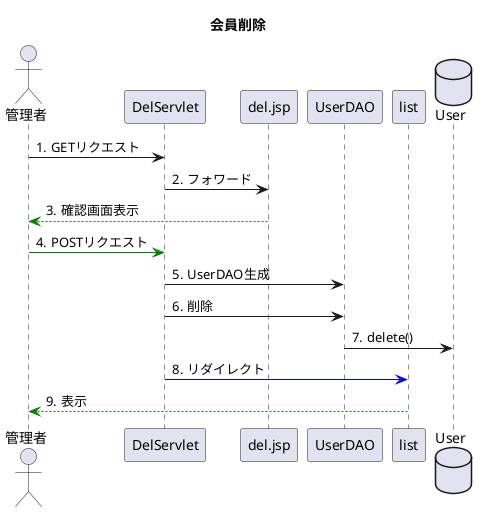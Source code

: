 @startuml
title 会員削除
autonumber "#."
actor 管理者
database User


管理者 ->DelServlet:GETリクエスト
DelServlet -> del.jsp:フォワード
del.jsp --[#green]> 管理者:確認画面表示
管理者 -[#green]> DelServlet:POSTリクエスト

DelServlet -> UserDAO:UserDAO生成
DelServlet -> UserDAO:削除
UserDAO -> User:delete()
DelServlet-[#blue]> list:リダイレクト
list --[#green]> 管理者:表示
database User
@enduml
